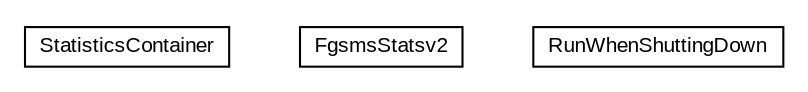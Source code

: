 #!/usr/local/bin/dot
#
# Class diagram 
# Generated by UMLGraph version R5_6-24-gf6e263 (http://www.umlgraph.org/)
#

digraph G {
	edge [fontname="arial",fontsize=10,labelfontname="arial",labelfontsize=10];
	node [fontname="arial",fontsize=10,shape=plaintext];
	nodesep=0.25;
	ranksep=0.5;
	// org.miloss.fgsms.statistics.StatisticsContainer
	c0 [label=<<table title="org.miloss.fgsms.statistics.StatisticsContainer" border="0" cellborder="1" cellspacing="0" cellpadding="2" port="p" href="./StatisticsContainer.html">
		<tr><td><table border="0" cellspacing="0" cellpadding="1">
<tr><td align="center" balign="center"> StatisticsContainer </td></tr>
		</table></td></tr>
		</table>>, URL="./StatisticsContainer.html", fontname="arial", fontcolor="black", fontsize=10.0];
	// org.miloss.fgsms.statistics.FgsmsStatsv2
	c1 [label=<<table title="org.miloss.fgsms.statistics.FgsmsStatsv2" border="0" cellborder="1" cellspacing="0" cellpadding="2" port="p" href="./FgsmsStatsv2.html">
		<tr><td><table border="0" cellspacing="0" cellpadding="1">
<tr><td align="center" balign="center"> FgsmsStatsv2 </td></tr>
		</table></td></tr>
		</table>>, URL="./FgsmsStatsv2.html", fontname="arial", fontcolor="black", fontsize=10.0];
	// org.miloss.fgsms.statistics.FgsmsStatsv2.RunWhenShuttingDown
	c2 [label=<<table title="org.miloss.fgsms.statistics.FgsmsStatsv2.RunWhenShuttingDown" border="0" cellborder="1" cellspacing="0" cellpadding="2" port="p" href="./FgsmsStatsv2.RunWhenShuttingDown.html">
		<tr><td><table border="0" cellspacing="0" cellpadding="1">
<tr><td align="center" balign="center"> RunWhenShuttingDown </td></tr>
		</table></td></tr>
		</table>>, URL="./FgsmsStatsv2.RunWhenShuttingDown.html", fontname="arial", fontcolor="black", fontsize=10.0];
}

